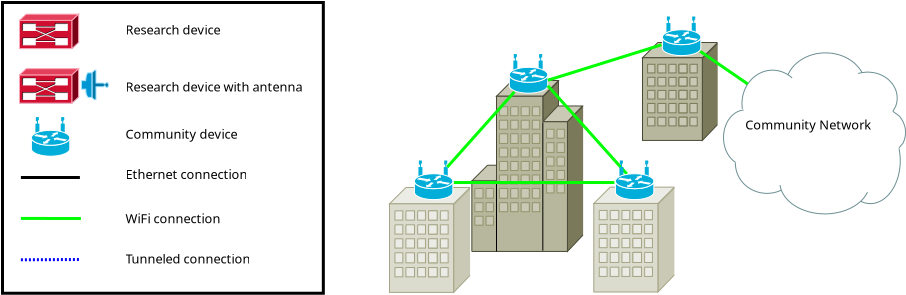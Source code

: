 <?xml version="1.0" encoding="UTF-8"?>
<dia:diagram xmlns:dia="http://www.lysator.liu.se/~alla/dia/">
  <dia:layer name="Background" visible="true" active="true">
    <dia:group>
      <dia:object type="Cisco - Branch office" version="1" id="O0">
        <dia:attribute name="obj_pos">
          <dia:point val="32,2"/>
        </dia:attribute>
        <dia:attribute name="obj_bb">
          <dia:rectangle val="31.998,1.999;35.762,6.897"/>
        </dia:attribute>
        <dia:attribute name="meta">
          <dia:composite type="dict"/>
        </dia:attribute>
        <dia:attribute name="elem_corner">
          <dia:point val="32,2"/>
        </dia:attribute>
        <dia:attribute name="elem_width">
          <dia:real val="3.76"/>
        </dia:attribute>
        <dia:attribute name="elem_height">
          <dia:real val="4.896"/>
        </dia:attribute>
        <dia:attribute name="line_width">
          <dia:real val="0.15"/>
        </dia:attribute>
        <dia:attribute name="line_colour">
          <dia:color val="#000000"/>
        </dia:attribute>
        <dia:attribute name="fill_colour">
          <dia:color val="#ffffff"/>
        </dia:attribute>
        <dia:attribute name="show_background">
          <dia:boolean val="true"/>
        </dia:attribute>
        <dia:attribute name="line_style">
          <dia:enum val="0"/>
          <dia:real val="1"/>
        </dia:attribute>
        <dia:attribute name="flip_horizontal">
          <dia:boolean val="false"/>
        </dia:attribute>
        <dia:attribute name="flip_vertical">
          <dia:boolean val="false"/>
        </dia:attribute>
        <dia:attribute name="subscale">
          <dia:real val="1"/>
        </dia:attribute>
      </dia:object>
      <dia:object type="Cisco - Generic Building" version="1" id="O1">
        <dia:attribute name="obj_pos">
          <dia:point val="23.467,3.9"/>
        </dia:attribute>
        <dia:attribute name="obj_bb">
          <dia:rectangle val="23.465,3.899;29.032,12.449"/>
        </dia:attribute>
        <dia:attribute name="meta">
          <dia:composite type="dict"/>
        </dia:attribute>
        <dia:attribute name="elem_corner">
          <dia:point val="23.467,3.9"/>
        </dia:attribute>
        <dia:attribute name="elem_width">
          <dia:real val="5.564"/>
        </dia:attribute>
        <dia:attribute name="elem_height">
          <dia:real val="8.547"/>
        </dia:attribute>
        <dia:attribute name="line_width">
          <dia:real val="0.15"/>
        </dia:attribute>
        <dia:attribute name="line_colour">
          <dia:color val="#000000"/>
        </dia:attribute>
        <dia:attribute name="fill_colour">
          <dia:color val="#ffffff"/>
        </dia:attribute>
        <dia:attribute name="show_background">
          <dia:boolean val="true"/>
        </dia:attribute>
        <dia:attribute name="line_style">
          <dia:enum val="0"/>
          <dia:real val="1"/>
        </dia:attribute>
        <dia:attribute name="flip_horizontal">
          <dia:boolean val="false"/>
        </dia:attribute>
        <dia:attribute name="flip_vertical">
          <dia:boolean val="false"/>
        </dia:attribute>
        <dia:attribute name="subscale">
          <dia:real val="1"/>
        </dia:attribute>
      </dia:object>
      <dia:object type="Cisco - Branch office subdued" version="1" id="O2">
        <dia:attribute name="obj_pos">
          <dia:point val="29.565,9.231"/>
        </dia:attribute>
        <dia:attribute name="obj_bb">
          <dia:rectangle val="29.563,9.23;33.596,14.478"/>
        </dia:attribute>
        <dia:attribute name="meta">
          <dia:composite type="dict"/>
        </dia:attribute>
        <dia:attribute name="elem_corner">
          <dia:point val="29.565,9.231"/>
        </dia:attribute>
        <dia:attribute name="elem_width">
          <dia:real val="4.029"/>
        </dia:attribute>
        <dia:attribute name="elem_height">
          <dia:real val="5.245"/>
        </dia:attribute>
        <dia:attribute name="line_width">
          <dia:real val="0.15"/>
        </dia:attribute>
        <dia:attribute name="line_colour">
          <dia:color val="#000000"/>
        </dia:attribute>
        <dia:attribute name="fill_colour">
          <dia:color val="#ffffff"/>
        </dia:attribute>
        <dia:attribute name="show_background">
          <dia:boolean val="true"/>
        </dia:attribute>
        <dia:attribute name="line_style">
          <dia:enum val="0"/>
          <dia:real val="1"/>
        </dia:attribute>
        <dia:attribute name="flip_horizontal">
          <dia:boolean val="false"/>
        </dia:attribute>
        <dia:attribute name="flip_vertical">
          <dia:boolean val="false"/>
        </dia:attribute>
        <dia:attribute name="subscale">
          <dia:real val="1"/>
        </dia:attribute>
      </dia:object>
      <dia:object type="Cisco - Branch office subdued" version="1" id="O3">
        <dia:attribute name="obj_pos">
          <dia:point val="19.35,9.25"/>
        </dia:attribute>
        <dia:attribute name="obj_bb">
          <dia:rectangle val="19.348,9.249;23.381,14.497"/>
        </dia:attribute>
        <dia:attribute name="meta">
          <dia:composite type="dict"/>
        </dia:attribute>
        <dia:attribute name="elem_corner">
          <dia:point val="19.35,9.25"/>
        </dia:attribute>
        <dia:attribute name="elem_width">
          <dia:real val="4.029"/>
        </dia:attribute>
        <dia:attribute name="elem_height">
          <dia:real val="5.245"/>
        </dia:attribute>
        <dia:attribute name="line_width">
          <dia:real val="0.15"/>
        </dia:attribute>
        <dia:attribute name="line_colour">
          <dia:color val="#000000"/>
        </dia:attribute>
        <dia:attribute name="fill_colour">
          <dia:color val="#ffffff"/>
        </dia:attribute>
        <dia:attribute name="show_background">
          <dia:boolean val="true"/>
        </dia:attribute>
        <dia:attribute name="line_style">
          <dia:enum val="0"/>
          <dia:real val="1"/>
        </dia:attribute>
        <dia:attribute name="flip_horizontal">
          <dia:boolean val="false"/>
        </dia:attribute>
        <dia:attribute name="flip_vertical">
          <dia:boolean val="false"/>
        </dia:attribute>
        <dia:attribute name="subscale">
          <dia:real val="1"/>
        </dia:attribute>
      </dia:object>
      <dia:object type="Cisco - Wireless router" version="1" id="O4">
        <dia:attribute name="obj_pos">
          <dia:point val="25.342,2.629"/>
        </dia:attribute>
        <dia:attribute name="obj_bb">
          <dia:rectangle val="24.342,2.529;28.263,4.584"/>
        </dia:attribute>
        <dia:attribute name="meta">
          <dia:composite type="dict"/>
        </dia:attribute>
        <dia:attribute name="elem_corner">
          <dia:point val="25.342,2.629"/>
        </dia:attribute>
        <dia:attribute name="elem_width">
          <dia:real val="1.921"/>
        </dia:attribute>
        <dia:attribute name="elem_height">
          <dia:real val="1.906"/>
        </dia:attribute>
        <dia:attribute name="line_width">
          <dia:real val="0.1"/>
        </dia:attribute>
        <dia:attribute name="line_colour">
          <dia:color val="#000000"/>
        </dia:attribute>
        <dia:attribute name="fill_colour">
          <dia:color val="#ffffff"/>
        </dia:attribute>
        <dia:attribute name="show_background">
          <dia:boolean val="true"/>
        </dia:attribute>
        <dia:attribute name="line_style">
          <dia:enum val="0"/>
          <dia:real val="1"/>
        </dia:attribute>
        <dia:attribute name="flip_horizontal">
          <dia:boolean val="false"/>
        </dia:attribute>
        <dia:attribute name="flip_vertical">
          <dia:boolean val="false"/>
        </dia:attribute>
        <dia:attribute name="subscale">
          <dia:real val="1"/>
        </dia:attribute>
      </dia:object>
      <dia:object type="Cisco - Wireless router" version="1" id="O5">
        <dia:attribute name="obj_pos">
          <dia:point val="20.596,7.95"/>
        </dia:attribute>
        <dia:attribute name="obj_bb">
          <dia:rectangle val="19.596,7.85;23.517,9.906"/>
        </dia:attribute>
        <dia:attribute name="meta">
          <dia:composite type="dict"/>
        </dia:attribute>
        <dia:attribute name="elem_corner">
          <dia:point val="20.596,7.95"/>
        </dia:attribute>
        <dia:attribute name="elem_width">
          <dia:real val="1.921"/>
        </dia:attribute>
        <dia:attribute name="elem_height">
          <dia:real val="1.906"/>
        </dia:attribute>
        <dia:attribute name="line_width">
          <dia:real val="0.1"/>
        </dia:attribute>
        <dia:attribute name="line_colour">
          <dia:color val="#000000"/>
        </dia:attribute>
        <dia:attribute name="fill_colour">
          <dia:color val="#ffffff"/>
        </dia:attribute>
        <dia:attribute name="show_background">
          <dia:boolean val="true"/>
        </dia:attribute>
        <dia:attribute name="line_style">
          <dia:enum val="0"/>
          <dia:real val="1"/>
        </dia:attribute>
        <dia:attribute name="flip_horizontal">
          <dia:boolean val="false"/>
        </dia:attribute>
        <dia:attribute name="flip_vertical">
          <dia:boolean val="false"/>
        </dia:attribute>
        <dia:attribute name="subscale">
          <dia:real val="1"/>
        </dia:attribute>
      </dia:object>
      <dia:object type="Cisco - Wireless router" version="1" id="O6">
        <dia:attribute name="obj_pos">
          <dia:point val="32.996,0.75"/>
        </dia:attribute>
        <dia:attribute name="obj_bb">
          <dia:rectangle val="31.997,0.65;35.917,2.706"/>
        </dia:attribute>
        <dia:attribute name="meta">
          <dia:composite type="dict"/>
        </dia:attribute>
        <dia:attribute name="elem_corner">
          <dia:point val="32.996,0.75"/>
        </dia:attribute>
        <dia:attribute name="elem_width">
          <dia:real val="1.921"/>
        </dia:attribute>
        <dia:attribute name="elem_height">
          <dia:real val="1.906"/>
        </dia:attribute>
        <dia:attribute name="line_width">
          <dia:real val="0.1"/>
        </dia:attribute>
        <dia:attribute name="line_colour">
          <dia:color val="#000000"/>
        </dia:attribute>
        <dia:attribute name="fill_colour">
          <dia:color val="#ffffff"/>
        </dia:attribute>
        <dia:attribute name="show_background">
          <dia:boolean val="true"/>
        </dia:attribute>
        <dia:attribute name="line_style">
          <dia:enum val="0"/>
          <dia:real val="1"/>
        </dia:attribute>
        <dia:attribute name="flip_horizontal">
          <dia:boolean val="false"/>
        </dia:attribute>
        <dia:attribute name="flip_vertical">
          <dia:boolean val="false"/>
        </dia:attribute>
        <dia:attribute name="subscale">
          <dia:real val="1"/>
        </dia:attribute>
      </dia:object>
      <dia:object type="Standard - Line" version="0" id="O7">
        <dia:attribute name="obj_pos">
          <dia:point val="27.263,3.887"/>
        </dia:attribute>
        <dia:attribute name="obj_bb">
          <dia:rectangle val="27.169,2.02;33.04,3.981"/>
        </dia:attribute>
        <dia:attribute name="conn_endpoints">
          <dia:point val="27.263,3.887"/>
          <dia:point val="32.946,2.114"/>
        </dia:attribute>
        <dia:attribute name="numcp">
          <dia:int val="1"/>
        </dia:attribute>
        <dia:attribute name="line_color">
          <dia:color val="#00ff00"/>
        </dia:attribute>
        <dia:attribute name="line_width">
          <dia:real val="0.15"/>
        </dia:attribute>
        <dia:connections>
          <dia:connection handle="0" to="O4" connection="8"/>
          <dia:connection handle="1" to="O6" connection="9"/>
        </dia:connections>
      </dia:object>
      <dia:object type="Standard - Line" version="0" id="O8">
        <dia:attribute name="obj_pos">
          <dia:point val="27.263,4.161"/>
        </dia:attribute>
        <dia:attribute name="obj_bb">
          <dia:rectangle val="27.157,4.055;31.325,8.681"/>
        </dia:attribute>
        <dia:attribute name="conn_endpoints">
          <dia:point val="27.263,4.161"/>
          <dia:point val="31.219,8.575"/>
        </dia:attribute>
        <dia:attribute name="numcp">
          <dia:int val="1"/>
        </dia:attribute>
        <dia:attribute name="line_color">
          <dia:color val="#00ff00"/>
        </dia:attribute>
        <dia:attribute name="line_width">
          <dia:real val="0.15"/>
        </dia:attribute>
        <dia:connections>
          <dia:connection handle="0" to="O4" connection="7"/>
          <dia:connection handle="1" to="O14" connection="9"/>
        </dia:connections>
      </dia:object>
      <dia:object type="Standard - Line" version="0" id="O9">
        <dia:attribute name="obj_pos">
          <dia:point val="22.567,9.001"/>
        </dia:attribute>
        <dia:attribute name="obj_bb">
          <dia:rectangle val="22.492,8.926;30.672,9.076"/>
        </dia:attribute>
        <dia:attribute name="conn_endpoints">
          <dia:point val="22.567,9.001"/>
          <dia:point val="30.597,9.001"/>
        </dia:attribute>
        <dia:attribute name="numcp">
          <dia:int val="1"/>
        </dia:attribute>
        <dia:attribute name="line_color">
          <dia:color val="#00ff00"/>
        </dia:attribute>
        <dia:attribute name="line_width">
          <dia:real val="0.15"/>
        </dia:attribute>
        <dia:connections>
          <dia:connection handle="0" to="O5" connection="9"/>
          <dia:connection handle="1" to="O14" connection="9"/>
        </dia:connections>
      </dia:object>
      <dia:object type="Standard - Line" version="0" id="O10">
        <dia:attribute name="obj_pos">
          <dia:point val="22.241,8.227"/>
        </dia:attribute>
        <dia:attribute name="obj_bb">
          <dia:rectangle val="22.135,4.36;25.701,8.333"/>
        </dia:attribute>
        <dia:attribute name="conn_endpoints">
          <dia:point val="22.241,8.227"/>
          <dia:point val="25.595,4.466"/>
        </dia:attribute>
        <dia:attribute name="numcp">
          <dia:int val="1"/>
        </dia:attribute>
        <dia:attribute name="line_color">
          <dia:color val="#00ff00"/>
        </dia:attribute>
        <dia:attribute name="line_width">
          <dia:real val="0.15"/>
        </dia:attribute>
        <dia:connections>
          <dia:connection handle="0" to="O5" connection="9"/>
          <dia:connection handle="1" to="O4" connection="9"/>
        </dia:connections>
      </dia:object>
      <dia:object type="Cisco - Cloud White" version="1" id="O11">
        <dia:attribute name="obj_pos">
          <dia:point val="36.052,2.52"/>
        </dia:attribute>
        <dia:attribute name="obj_bb">
          <dia:rectangle val="36.051,2.519;45.152,10.571"/>
        </dia:attribute>
        <dia:attribute name="meta">
          <dia:composite type="dict"/>
        </dia:attribute>
        <dia:attribute name="elem_corner">
          <dia:point val="36.052,2.52"/>
        </dia:attribute>
        <dia:attribute name="elem_width">
          <dia:real val="9.1"/>
        </dia:attribute>
        <dia:attribute name="elem_height">
          <dia:real val="8.05"/>
        </dia:attribute>
        <dia:attribute name="line_width">
          <dia:real val="0.15"/>
        </dia:attribute>
        <dia:attribute name="line_colour">
          <dia:color val="#000000"/>
        </dia:attribute>
        <dia:attribute name="fill_colour">
          <dia:color val="#ffffff"/>
        </dia:attribute>
        <dia:attribute name="show_background">
          <dia:boolean val="true"/>
        </dia:attribute>
        <dia:attribute name="line_style">
          <dia:enum val="0"/>
          <dia:real val="1"/>
        </dia:attribute>
        <dia:attribute name="flip_horizontal">
          <dia:boolean val="false"/>
        </dia:attribute>
        <dia:attribute name="flip_vertical">
          <dia:boolean val="false"/>
        </dia:attribute>
        <dia:attribute name="subscale">
          <dia:real val="1"/>
        </dia:attribute>
      </dia:object>
      <dia:object type="Standard - Text" version="1" id="O12">
        <dia:attribute name="obj_pos">
          <dia:point val="37.133,6.347"/>
        </dia:attribute>
        <dia:attribute name="obj_bb">
          <dia:rectangle val="37.133,5.752;43.711,6.499"/>
        </dia:attribute>
        <dia:attribute name="text">
          <dia:composite type="text">
            <dia:attribute name="string">
              <dia:string>#Community Network#</dia:string>
            </dia:attribute>
            <dia:attribute name="font">
              <dia:font family="sans" style="0" name="Helvetica"/>
            </dia:attribute>
            <dia:attribute name="height">
              <dia:real val="0.8"/>
            </dia:attribute>
            <dia:attribute name="pos">
              <dia:point val="37.133,6.347"/>
            </dia:attribute>
            <dia:attribute name="color">
              <dia:color val="#000000"/>
            </dia:attribute>
            <dia:attribute name="alignment">
              <dia:enum val="0"/>
            </dia:attribute>
          </dia:composite>
        </dia:attribute>
        <dia:attribute name="valign">
          <dia:enum val="3"/>
        </dia:attribute>
      </dia:object>
      <dia:object type="Standard - Line" version="0" id="O13">
        <dia:attribute name="obj_pos">
          <dia:point val="34.885,2.443"/>
        </dia:attribute>
        <dia:attribute name="obj_bb">
          <dia:rectangle val="34.781,2.338;37.367,4.18"/>
        </dia:attribute>
        <dia:attribute name="conn_endpoints">
          <dia:point val="34.885,2.443"/>
          <dia:point val="37.263,4.076"/>
        </dia:attribute>
        <dia:attribute name="numcp">
          <dia:int val="1"/>
        </dia:attribute>
        <dia:attribute name="line_color">
          <dia:color val="#00ff00"/>
        </dia:attribute>
        <dia:attribute name="line_width">
          <dia:real val="0.15"/>
        </dia:attribute>
        <dia:connections>
          <dia:connection handle="0" to="O6" connection="9"/>
          <dia:connection handle="1" to="O11" connection="14"/>
        </dia:connections>
      </dia:object>
      <dia:object type="Cisco - Wireless router" version="1" id="O14">
        <dia:attribute name="obj_pos">
          <dia:point val="30.646,7.95"/>
        </dia:attribute>
        <dia:attribute name="obj_bb">
          <dia:rectangle val="29.646,7.85;33.568,9.906"/>
        </dia:attribute>
        <dia:attribute name="meta">
          <dia:composite type="dict"/>
        </dia:attribute>
        <dia:attribute name="elem_corner">
          <dia:point val="30.646,7.95"/>
        </dia:attribute>
        <dia:attribute name="elem_width">
          <dia:real val="1.921"/>
        </dia:attribute>
        <dia:attribute name="elem_height">
          <dia:real val="1.906"/>
        </dia:attribute>
        <dia:attribute name="line_width">
          <dia:real val="0.1"/>
        </dia:attribute>
        <dia:attribute name="line_colour">
          <dia:color val="#000000"/>
        </dia:attribute>
        <dia:attribute name="fill_colour">
          <dia:color val="#ffffff"/>
        </dia:attribute>
        <dia:attribute name="show_background">
          <dia:boolean val="true"/>
        </dia:attribute>
        <dia:attribute name="line_style">
          <dia:enum val="0"/>
          <dia:real val="1"/>
        </dia:attribute>
        <dia:attribute name="flip_horizontal">
          <dia:boolean val="false"/>
        </dia:attribute>
        <dia:attribute name="flip_vertical">
          <dia:boolean val="false"/>
        </dia:attribute>
        <dia:attribute name="subscale">
          <dia:real val="1"/>
        </dia:attribute>
      </dia:object>
    </dia:group>
    <dia:group>
      <dia:object type="Standard - Box" version="0" id="O15">
        <dia:attribute name="obj_pos">
          <dia:point val="0,0"/>
        </dia:attribute>
        <dia:attribute name="obj_bb">
          <dia:rectangle val="-0.075,-0.075;16.116,14.612"/>
        </dia:attribute>
        <dia:attribute name="elem_corner">
          <dia:point val="0,0"/>
        </dia:attribute>
        <dia:attribute name="elem_width">
          <dia:real val="16.041"/>
        </dia:attribute>
        <dia:attribute name="elem_height">
          <dia:real val="14.537"/>
        </dia:attribute>
        <dia:attribute name="border_width">
          <dia:real val="0.15"/>
        </dia:attribute>
        <dia:attribute name="show_background">
          <dia:boolean val="true"/>
        </dia:attribute>
      </dia:object>
      <dia:object type="Cisco - Switch Processor" version="1" id="O16">
        <dia:attribute name="obj_pos">
          <dia:point val="0.849,0.582"/>
        </dia:attribute>
        <dia:attribute name="obj_bb">
          <dia:rectangle val="0.845,0.58;3.812,2.307"/>
        </dia:attribute>
        <dia:attribute name="meta">
          <dia:composite type="dict"/>
        </dia:attribute>
        <dia:attribute name="elem_corner">
          <dia:point val="0.849,0.582"/>
        </dia:attribute>
        <dia:attribute name="elem_width">
          <dia:real val="2.96"/>
        </dia:attribute>
        <dia:attribute name="elem_height">
          <dia:real val="1.723"/>
        </dia:attribute>
        <dia:attribute name="line_width">
          <dia:real val="0.15"/>
        </dia:attribute>
        <dia:attribute name="line_colour">
          <dia:color val="#000000"/>
        </dia:attribute>
        <dia:attribute name="fill_colour">
          <dia:color val="#ffffff"/>
        </dia:attribute>
        <dia:attribute name="show_background">
          <dia:boolean val="true"/>
        </dia:attribute>
        <dia:attribute name="line_style">
          <dia:enum val="0"/>
          <dia:real val="1"/>
        </dia:attribute>
        <dia:attribute name="flip_horizontal">
          <dia:boolean val="false"/>
        </dia:attribute>
        <dia:attribute name="flip_vertical">
          <dia:boolean val="false"/>
        </dia:attribute>
        <dia:attribute name="subscale">
          <dia:real val="1"/>
        </dia:attribute>
      </dia:object>
      <dia:object type="Cisco - Wireless router" version="1" id="O17">
        <dia:attribute name="obj_pos">
          <dia:point val="1.445,5.78"/>
        </dia:attribute>
        <dia:attribute name="obj_bb">
          <dia:rectangle val="0.445,5.68;4.366,7.736"/>
        </dia:attribute>
        <dia:attribute name="meta">
          <dia:composite type="dict"/>
        </dia:attribute>
        <dia:attribute name="elem_corner">
          <dia:point val="1.445,5.78"/>
        </dia:attribute>
        <dia:attribute name="elem_width">
          <dia:real val="1.921"/>
        </dia:attribute>
        <dia:attribute name="elem_height">
          <dia:real val="1.906"/>
        </dia:attribute>
        <dia:attribute name="line_width">
          <dia:real val="0.1"/>
        </dia:attribute>
        <dia:attribute name="line_colour">
          <dia:color val="#000000"/>
        </dia:attribute>
        <dia:attribute name="fill_colour">
          <dia:color val="#ffffff"/>
        </dia:attribute>
        <dia:attribute name="show_background">
          <dia:boolean val="true"/>
        </dia:attribute>
        <dia:attribute name="line_style">
          <dia:enum val="0"/>
          <dia:real val="1"/>
        </dia:attribute>
        <dia:attribute name="flip_horizontal">
          <dia:boolean val="false"/>
        </dia:attribute>
        <dia:attribute name="flip_vertical">
          <dia:boolean val="false"/>
        </dia:attribute>
        <dia:attribute name="subscale">
          <dia:real val="1"/>
        </dia:attribute>
      </dia:object>
      <dia:object type="Standard - Line" version="0" id="O18">
        <dia:attribute name="obj_pos">
          <dia:point val="0.92,10.797"/>
        </dia:attribute>
        <dia:attribute name="obj_bb">
          <dia:rectangle val="0.845,10.722;3.994,10.875"/>
        </dia:attribute>
        <dia:attribute name="conn_endpoints">
          <dia:point val="0.92,10.797"/>
          <dia:point val="3.919,10.8"/>
        </dia:attribute>
        <dia:attribute name="numcp">
          <dia:int val="1"/>
        </dia:attribute>
        <dia:attribute name="line_color">
          <dia:color val="#00ff00"/>
        </dia:attribute>
        <dia:attribute name="line_width">
          <dia:real val="0.15"/>
        </dia:attribute>
      </dia:object>
      <dia:object type="Standard - Line" version="0" id="O19">
        <dia:attribute name="obj_pos">
          <dia:point val="0.92,8.75"/>
        </dia:attribute>
        <dia:attribute name="obj_bb">
          <dia:rectangle val="0.845,8.675;3.945,8.825"/>
        </dia:attribute>
        <dia:attribute name="conn_endpoints">
          <dia:point val="0.92,8.75"/>
          <dia:point val="3.869,8.75"/>
        </dia:attribute>
        <dia:attribute name="numcp">
          <dia:int val="1"/>
        </dia:attribute>
        <dia:attribute name="line_width">
          <dia:real val="0.15"/>
        </dia:attribute>
      </dia:object>
      <dia:object type="Standard - Text" version="1" id="O20">
        <dia:attribute name="obj_pos">
          <dia:point val="6.15,1.6"/>
        </dia:attribute>
        <dia:attribute name="obj_bb">
          <dia:rectangle val="6.15,1.005;11.398,1.752"/>
        </dia:attribute>
        <dia:attribute name="text">
          <dia:composite type="text">
            <dia:attribute name="string">
              <dia:string>#Research device#</dia:string>
            </dia:attribute>
            <dia:attribute name="font">
              <dia:font family="sans" style="0" name="Helvetica"/>
            </dia:attribute>
            <dia:attribute name="height">
              <dia:real val="0.8"/>
            </dia:attribute>
            <dia:attribute name="pos">
              <dia:point val="6.15,1.6"/>
            </dia:attribute>
            <dia:attribute name="color">
              <dia:color val="#000000"/>
            </dia:attribute>
            <dia:attribute name="alignment">
              <dia:enum val="0"/>
            </dia:attribute>
          </dia:composite>
        </dia:attribute>
        <dia:attribute name="valign">
          <dia:enum val="3"/>
        </dia:attribute>
      </dia:object>
      <dia:object type="Standard - Text" version="1" id="O21">
        <dia:attribute name="obj_pos">
          <dia:point val="6.15,6.812"/>
        </dia:attribute>
        <dia:attribute name="obj_bb">
          <dia:rectangle val="6.15,6.218;12.162,6.965"/>
        </dia:attribute>
        <dia:attribute name="text">
          <dia:composite type="text">
            <dia:attribute name="string">
              <dia:string>#Community device#</dia:string>
            </dia:attribute>
            <dia:attribute name="font">
              <dia:font family="sans" style="0" name="Helvetica"/>
            </dia:attribute>
            <dia:attribute name="height">
              <dia:real val="0.8"/>
            </dia:attribute>
            <dia:attribute name="pos">
              <dia:point val="6.15,6.812"/>
            </dia:attribute>
            <dia:attribute name="color">
              <dia:color val="#000000"/>
            </dia:attribute>
            <dia:attribute name="alignment">
              <dia:enum val="0"/>
            </dia:attribute>
          </dia:composite>
        </dia:attribute>
        <dia:attribute name="valign">
          <dia:enum val="3"/>
        </dia:attribute>
      </dia:object>
      <dia:object type="Standard - Text" version="1" id="O22">
        <dia:attribute name="obj_pos">
          <dia:point val="6.15,8.825"/>
        </dia:attribute>
        <dia:attribute name="obj_bb">
          <dia:rectangle val="6.15,8.23;12.637,8.977"/>
        </dia:attribute>
        <dia:attribute name="text">
          <dia:composite type="text">
            <dia:attribute name="string">
              <dia:string>#Ethernet connection#</dia:string>
            </dia:attribute>
            <dia:attribute name="font">
              <dia:font family="sans" style="0" name="Helvetica"/>
            </dia:attribute>
            <dia:attribute name="height">
              <dia:real val="0.8"/>
            </dia:attribute>
            <dia:attribute name="pos">
              <dia:point val="6.15,8.825"/>
            </dia:attribute>
            <dia:attribute name="color">
              <dia:color val="#000000"/>
            </dia:attribute>
            <dia:attribute name="alignment">
              <dia:enum val="0"/>
            </dia:attribute>
          </dia:composite>
        </dia:attribute>
        <dia:attribute name="valign">
          <dia:enum val="3"/>
        </dia:attribute>
      </dia:object>
      <dia:object type="Standard - Text" version="1" id="O23">
        <dia:attribute name="obj_pos">
          <dia:point val="6.15,11.037"/>
        </dia:attribute>
        <dia:attribute name="obj_bb">
          <dia:rectangle val="6.15,10.443;11.172,11.19"/>
        </dia:attribute>
        <dia:attribute name="text">
          <dia:composite type="text">
            <dia:attribute name="string">
              <dia:string>#WiFi connection#</dia:string>
            </dia:attribute>
            <dia:attribute name="font">
              <dia:font family="sans" style="0" name="Helvetica"/>
            </dia:attribute>
            <dia:attribute name="height">
              <dia:real val="0.8"/>
            </dia:attribute>
            <dia:attribute name="pos">
              <dia:point val="6.15,11.037"/>
            </dia:attribute>
            <dia:attribute name="color">
              <dia:color val="#000000"/>
            </dia:attribute>
            <dia:attribute name="alignment">
              <dia:enum val="0"/>
            </dia:attribute>
          </dia:composite>
        </dia:attribute>
        <dia:attribute name="valign">
          <dia:enum val="3"/>
        </dia:attribute>
      </dia:object>
      <dia:object type="Standard - Line" version="0" id="O24">
        <dia:attribute name="obj_pos">
          <dia:point val="0.92,12.865"/>
        </dia:attribute>
        <dia:attribute name="obj_bb">
          <dia:rectangle val="0.845,12.775;3.966,12.94"/>
        </dia:attribute>
        <dia:attribute name="conn_endpoints">
          <dia:point val="0.92,12.865"/>
          <dia:point val="3.89,12.85"/>
        </dia:attribute>
        <dia:attribute name="numcp">
          <dia:int val="1"/>
        </dia:attribute>
        <dia:attribute name="line_color">
          <dia:color val="#0000ff"/>
        </dia:attribute>
        <dia:attribute name="line_width">
          <dia:real val="0.15"/>
        </dia:attribute>
        <dia:attribute name="line_style">
          <dia:enum val="4"/>
        </dia:attribute>
      </dia:object>
      <dia:object type="Standard - Text" version="1" id="O25">
        <dia:attribute name="obj_pos">
          <dia:point val="6.15,13.05"/>
        </dia:attribute>
        <dia:attribute name="obj_bb">
          <dia:rectangle val="6.15,12.455;12.762,13.203"/>
        </dia:attribute>
        <dia:attribute name="text">
          <dia:composite type="text">
            <dia:attribute name="string">
              <dia:string>#Tunneled connection#</dia:string>
            </dia:attribute>
            <dia:attribute name="font">
              <dia:font family="sans" style="0" name="Helvetica"/>
            </dia:attribute>
            <dia:attribute name="height">
              <dia:real val="0.8"/>
            </dia:attribute>
            <dia:attribute name="pos">
              <dia:point val="6.15,13.05"/>
            </dia:attribute>
            <dia:attribute name="color">
              <dia:color val="#000000"/>
            </dia:attribute>
            <dia:attribute name="alignment">
              <dia:enum val="0"/>
            </dia:attribute>
          </dia:composite>
        </dia:attribute>
        <dia:attribute name="valign">
          <dia:enum val="3"/>
        </dia:attribute>
      </dia:object>
      <dia:group>
        <dia:object type="Cisco - Switch Processor" version="1" id="O26">
          <dia:attribute name="obj_pos">
            <dia:point val="0.849,3.309"/>
          </dia:attribute>
          <dia:attribute name="obj_bb">
            <dia:rectangle val="0.845,3.307;3.812,5.034"/>
          </dia:attribute>
          <dia:attribute name="meta">
            <dia:composite type="dict"/>
          </dia:attribute>
          <dia:attribute name="elem_corner">
            <dia:point val="0.849,3.309"/>
          </dia:attribute>
          <dia:attribute name="elem_width">
            <dia:real val="2.96"/>
          </dia:attribute>
          <dia:attribute name="elem_height">
            <dia:real val="1.723"/>
          </dia:attribute>
          <dia:attribute name="line_width">
            <dia:real val="0.15"/>
          </dia:attribute>
          <dia:attribute name="line_colour">
            <dia:color val="#000000"/>
          </dia:attribute>
          <dia:attribute name="fill_colour">
            <dia:color val="#ffffff"/>
          </dia:attribute>
          <dia:attribute name="show_background">
            <dia:boolean val="true"/>
          </dia:attribute>
          <dia:attribute name="line_style">
            <dia:enum val="0"/>
            <dia:real val="1"/>
          </dia:attribute>
          <dia:attribute name="flip_horizontal">
            <dia:boolean val="false"/>
          </dia:attribute>
          <dia:attribute name="flip_vertical">
            <dia:boolean val="false"/>
          </dia:attribute>
          <dia:attribute name="subscale">
            <dia:real val="1"/>
          </dia:attribute>
        </dia:object>
        <dia:object type="Cisco - BBFW" version="1" id="O27">
          <dia:attribute name="obj_pos">
            <dia:point val="3.943,3.38"/>
          </dia:attribute>
          <dia:attribute name="obj_bb">
            <dia:rectangle val="3.942,3.378;5.308,4.865"/>
          </dia:attribute>
          <dia:attribute name="meta">
            <dia:composite type="dict"/>
          </dia:attribute>
          <dia:attribute name="elem_corner">
            <dia:point val="3.943,3.38"/>
          </dia:attribute>
          <dia:attribute name="elem_width">
            <dia:real val="1.363"/>
          </dia:attribute>
          <dia:attribute name="elem_height">
            <dia:real val="1.482"/>
          </dia:attribute>
          <dia:attribute name="line_width">
            <dia:real val="0.15"/>
          </dia:attribute>
          <dia:attribute name="line_colour">
            <dia:color val="#000000"/>
          </dia:attribute>
          <dia:attribute name="fill_colour">
            <dia:color val="#ff0000"/>
          </dia:attribute>
          <dia:attribute name="show_background">
            <dia:boolean val="true"/>
          </dia:attribute>
          <dia:attribute name="line_style">
            <dia:enum val="0"/>
            <dia:real val="1"/>
          </dia:attribute>
          <dia:attribute name="flip_horizontal">
            <dia:boolean val="false"/>
          </dia:attribute>
          <dia:attribute name="flip_vertical">
            <dia:boolean val="false"/>
          </dia:attribute>
          <dia:attribute name="subscale">
            <dia:real val="1"/>
          </dia:attribute>
        </dia:object>
      </dia:group>
      <dia:object type="Standard - Text" version="1" id="O28">
        <dia:attribute name="obj_pos">
          <dia:point val="6.15,4.452"/>
        </dia:attribute>
        <dia:attribute name="obj_bb">
          <dia:rectangle val="6.15,3.857;15.803,4.605"/>
        </dia:attribute>
        <dia:attribute name="text">
          <dia:composite type="text">
            <dia:attribute name="string">
              <dia:string>#Research device with antenna#</dia:string>
            </dia:attribute>
            <dia:attribute name="font">
              <dia:font family="sans" style="0" name="Helvetica"/>
            </dia:attribute>
            <dia:attribute name="height">
              <dia:real val="0.8"/>
            </dia:attribute>
            <dia:attribute name="pos">
              <dia:point val="6.15,4.452"/>
            </dia:attribute>
            <dia:attribute name="color">
              <dia:color val="#000000"/>
            </dia:attribute>
            <dia:attribute name="alignment">
              <dia:enum val="0"/>
            </dia:attribute>
          </dia:composite>
        </dia:attribute>
        <dia:attribute name="valign">
          <dia:enum val="3"/>
        </dia:attribute>
      </dia:object>
    </dia:group>
  </dia:layer>
</dia:diagram>
